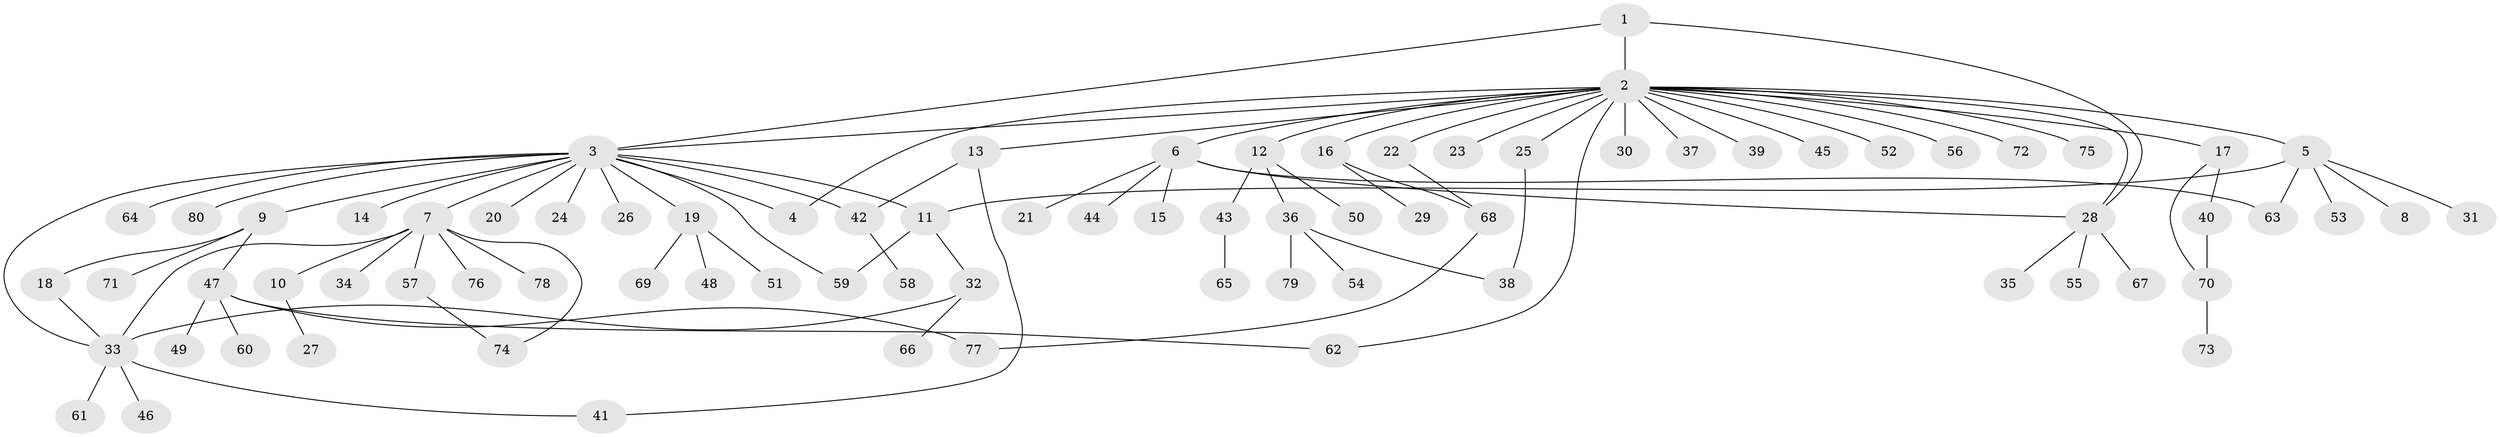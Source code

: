 // Generated by graph-tools (version 1.1) at 2025/49/03/09/25 03:49:52]
// undirected, 80 vertices, 97 edges
graph export_dot {
graph [start="1"]
  node [color=gray90,style=filled];
  1;
  2;
  3;
  4;
  5;
  6;
  7;
  8;
  9;
  10;
  11;
  12;
  13;
  14;
  15;
  16;
  17;
  18;
  19;
  20;
  21;
  22;
  23;
  24;
  25;
  26;
  27;
  28;
  29;
  30;
  31;
  32;
  33;
  34;
  35;
  36;
  37;
  38;
  39;
  40;
  41;
  42;
  43;
  44;
  45;
  46;
  47;
  48;
  49;
  50;
  51;
  52;
  53;
  54;
  55;
  56;
  57;
  58;
  59;
  60;
  61;
  62;
  63;
  64;
  65;
  66;
  67;
  68;
  69;
  70;
  71;
  72;
  73;
  74;
  75;
  76;
  77;
  78;
  79;
  80;
  1 -- 2;
  1 -- 3;
  1 -- 28;
  2 -- 3;
  2 -- 4;
  2 -- 5;
  2 -- 6;
  2 -- 12;
  2 -- 13;
  2 -- 16;
  2 -- 17;
  2 -- 22;
  2 -- 23;
  2 -- 25;
  2 -- 28;
  2 -- 30;
  2 -- 37;
  2 -- 39;
  2 -- 45;
  2 -- 52;
  2 -- 56;
  2 -- 62;
  2 -- 72;
  2 -- 75;
  3 -- 4;
  3 -- 7;
  3 -- 9;
  3 -- 11;
  3 -- 14;
  3 -- 19;
  3 -- 20;
  3 -- 24;
  3 -- 26;
  3 -- 33;
  3 -- 42;
  3 -- 59;
  3 -- 64;
  3 -- 80;
  5 -- 8;
  5 -- 11;
  5 -- 31;
  5 -- 53;
  5 -- 63;
  6 -- 15;
  6 -- 21;
  6 -- 28;
  6 -- 44;
  6 -- 63;
  7 -- 10;
  7 -- 33;
  7 -- 34;
  7 -- 57;
  7 -- 74;
  7 -- 76;
  7 -- 78;
  9 -- 18;
  9 -- 47;
  9 -- 71;
  10 -- 27;
  11 -- 32;
  11 -- 59;
  12 -- 36;
  12 -- 43;
  12 -- 50;
  13 -- 41;
  13 -- 42;
  16 -- 29;
  16 -- 68;
  17 -- 40;
  17 -- 70;
  18 -- 33;
  19 -- 48;
  19 -- 51;
  19 -- 69;
  22 -- 68;
  25 -- 38;
  28 -- 35;
  28 -- 55;
  28 -- 67;
  32 -- 33;
  32 -- 66;
  33 -- 41;
  33 -- 46;
  33 -- 61;
  36 -- 38;
  36 -- 54;
  36 -- 79;
  40 -- 70;
  42 -- 58;
  43 -- 65;
  47 -- 49;
  47 -- 60;
  47 -- 62;
  47 -- 77;
  57 -- 74;
  68 -- 77;
  70 -- 73;
}
